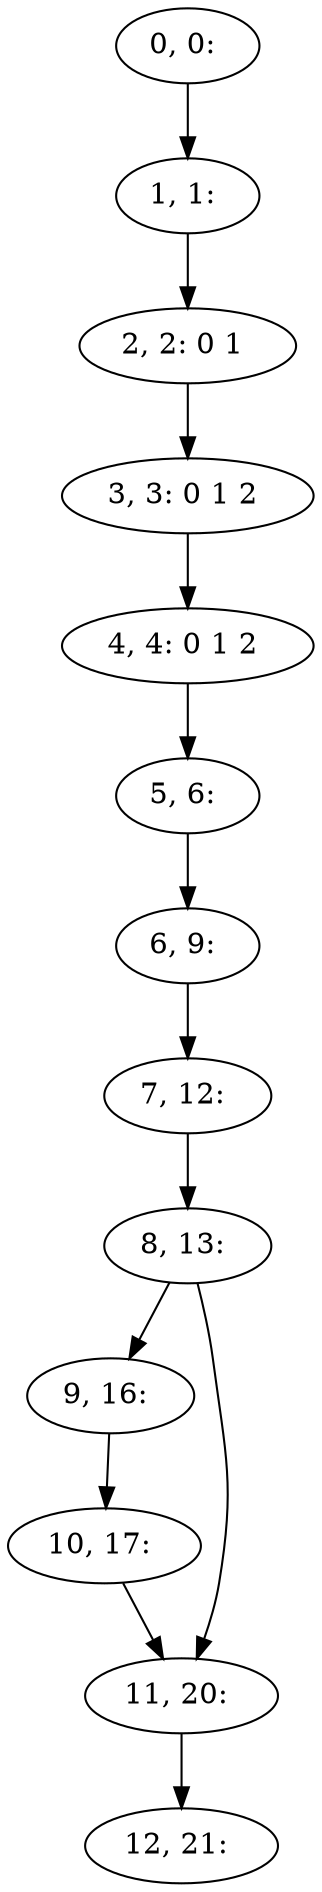 digraph G {
0[label="0, 0: "];
1[label="1, 1: "];
2[label="2, 2: 0 1 "];
3[label="3, 3: 0 1 2 "];
4[label="4, 4: 0 1 2 "];
5[label="5, 6: "];
6[label="6, 9: "];
7[label="7, 12: "];
8[label="8, 13: "];
9[label="9, 16: "];
10[label="10, 17: "];
11[label="11, 20: "];
12[label="12, 21: "];
0->1 ;
1->2 ;
2->3 ;
3->4 ;
4->5 ;
5->6 ;
6->7 ;
7->8 ;
8->9 ;
8->11 ;
9->10 ;
10->11 ;
11->12 ;
}
